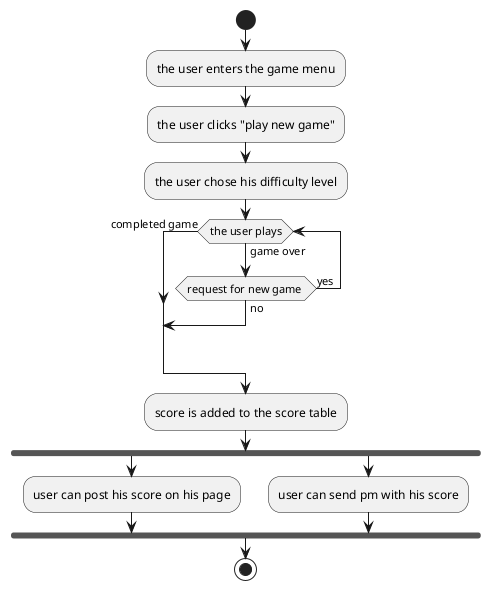 @startuml
'https://plantuml.com/activity-diagram-beta

start
:the user enters the game menu;
:the user clicks "play new game";
:the user chose his difficulty level;
while (the user plays) is (game over)
if (request for new game ) then (yes)
else(no)
break
endif
endwhile(completed game)
:score is added to the score table;
fork
  :user can post his score on his page;
fork again
  :user can send pm with his score;
end fork
stop

@enduml
